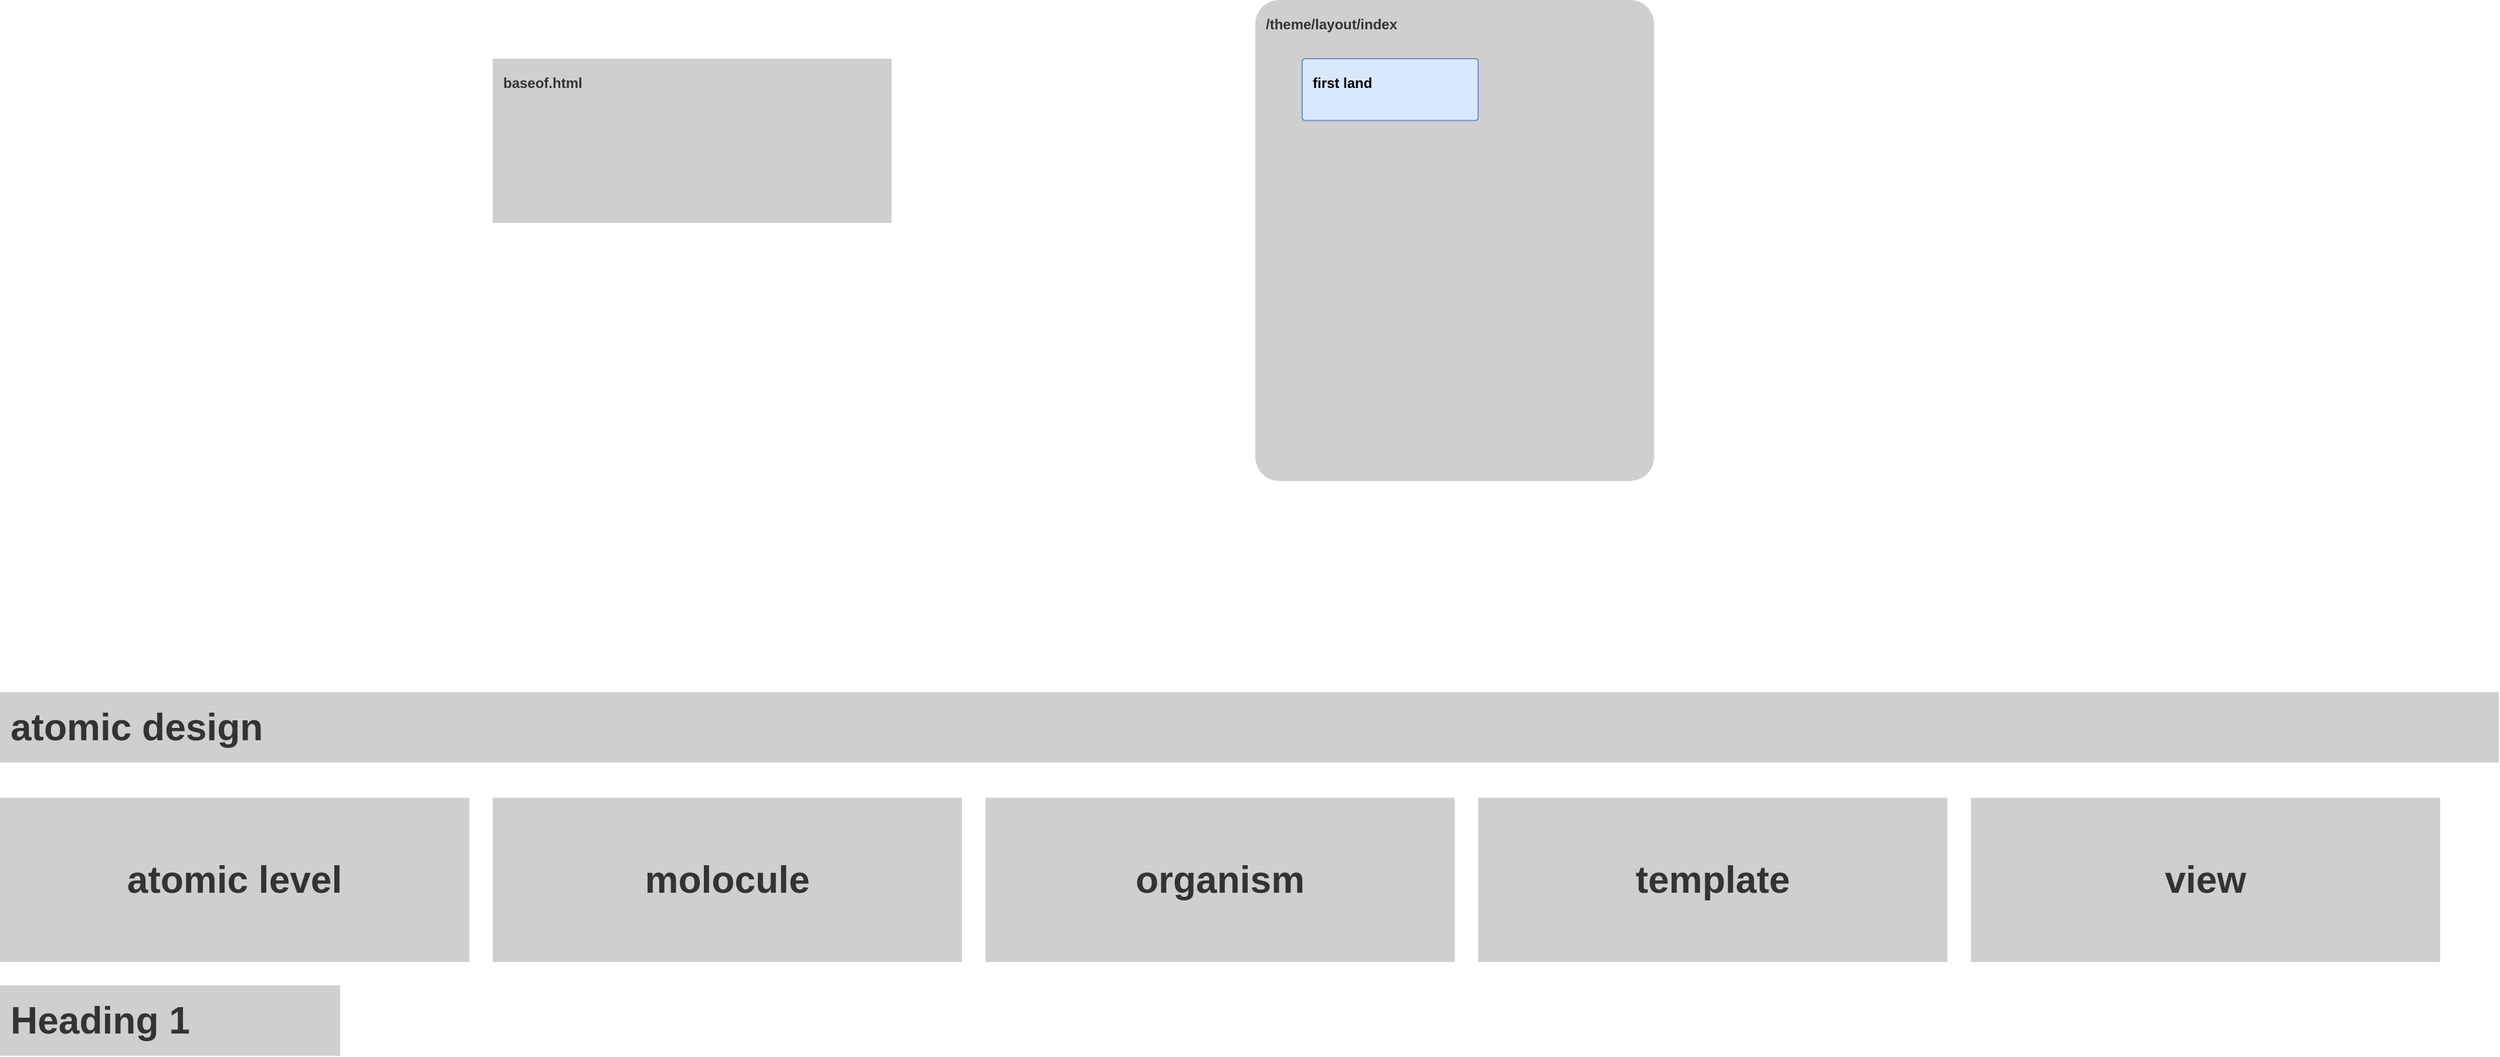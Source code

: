 <mxfile version="14.7.8" type="github" pages="2">
  <diagram name="Tracking my theme inheritance" id="qegTBdjG4L62mmGAeBqi">
    <mxGraphModel dx="3540" dy="2180" grid="1" gridSize="10" guides="1" tooltips="1" connect="1" arrows="1" fold="1" page="1" pageScale="1" pageWidth="850" pageHeight="1100" math="0" shadow="0">
      <root>
        <mxCell id="09sq7gRQMhWIal_bmaek-0" />
        <mxCell id="09sq7gRQMhWIal_bmaek-1" parent="09sq7gRQMhWIal_bmaek-0" />
        <mxCell id="CH0xojQbbbADZ-7QYrCj-3" value="/theme/layout/index" style="rounded=1;whiteSpace=wrap;html=1;fillColor=#CFCFCF;strokeColor=none;fontColor=#333333;fontStyle=1;spacing=9;arcSize=6;align=left;verticalAlign=top;collapsible=1;dropTarget=1;container=1;autosize=0;recursiveResize=0;" parent="09sq7gRQMhWIal_bmaek-1" vertex="1">
          <mxGeometry x="1250" y="80" width="340" height="410" as="geometry">
            <mxRectangle x="-110" y="430" width="90" height="40" as="alternateBounds" />
          </mxGeometry>
        </mxCell>
        <mxCell id="CH0xojQbbbADZ-7QYrCj-5" value="first land" style="rounded=1;whiteSpace=wrap;html=1;strokeColor=#6c8ebf;fontStyle=1;spacing=9;align=left;verticalAlign=top;arcSize=5;fillColor=#dae8fc;" parent="CH0xojQbbbADZ-7QYrCj-3" vertex="1">
          <mxGeometry x="40" y="49.997" width="150" height="52.769" as="geometry" />
        </mxCell>
        <mxCell id="CH0xojQbbbADZ-7QYrCj-10" value="baseof.html" style="rounded=0;whiteSpace=wrap;html=1;fillColor=#CFCFCF;strokeColor=none;fontColor=#333333;fontStyle=1;spacing=9;arcSize=2;align=left;verticalAlign=top;dropTarget=1;container=1;autosize=0;recursiveResize=0;collapsible=0;" parent="09sq7gRQMhWIal_bmaek-1" vertex="1">
          <mxGeometry x="600" y="130" width="340" height="140" as="geometry">
            <mxRectangle x="-110" y="430" width="90" height="40" as="alternateBounds" />
          </mxGeometry>
        </mxCell>
        <mxCell id="CtCteEP2aUgZUkR65v2v-1" value="atomic level" style="rounded=0;whiteSpace=wrap;html=1;fillColor=#CFCFCF;strokeColor=none;fontColor=#333333;fontStyle=1;spacing=9;arcSize=2;align=center;verticalAlign=middle;dropTarget=1;container=1;autosize=0;recursiveResize=0;collapsible=0;fontSize=32;" parent="09sq7gRQMhWIal_bmaek-1" vertex="1">
          <mxGeometry x="180" y="760" width="400" height="140" as="geometry">
            <mxRectangle x="-110" y="430" width="90" height="40" as="alternateBounds" />
          </mxGeometry>
        </mxCell>
        <mxCell id="CtCteEP2aUgZUkR65v2v-2" value="molocule" style="rounded=0;whiteSpace=wrap;html=1;fillColor=#CFCFCF;strokeColor=none;fontColor=#333333;fontStyle=1;spacing=9;arcSize=2;align=center;verticalAlign=middle;dropTarget=1;container=1;autosize=0;recursiveResize=0;collapsible=0;fontSize=32;" parent="09sq7gRQMhWIal_bmaek-1" vertex="1">
          <mxGeometry x="600" y="760" width="400" height="140" as="geometry">
            <mxRectangle x="-110" y="430" width="90" height="40" as="alternateBounds" />
          </mxGeometry>
        </mxCell>
        <mxCell id="CtCteEP2aUgZUkR65v2v-3" value="organism" style="rounded=0;whiteSpace=wrap;html=1;fillColor=#CFCFCF;strokeColor=none;fontColor=#333333;fontStyle=1;spacing=9;arcSize=2;align=center;verticalAlign=middle;dropTarget=1;container=1;autosize=0;recursiveResize=0;collapsible=0;fontSize=32;" parent="09sq7gRQMhWIal_bmaek-1" vertex="1">
          <mxGeometry x="1020" y="760" width="400" height="140" as="geometry">
            <mxRectangle x="-110" y="430" width="90" height="40" as="alternateBounds" />
          </mxGeometry>
        </mxCell>
        <mxCell id="CtCteEP2aUgZUkR65v2v-4" value="template" style="rounded=0;whiteSpace=wrap;html=1;fillColor=#CFCFCF;strokeColor=none;fontColor=#333333;fontStyle=1;spacing=9;arcSize=2;align=center;verticalAlign=middle;dropTarget=1;container=1;autosize=0;recursiveResize=0;collapsible=0;fontSize=32;" parent="09sq7gRQMhWIal_bmaek-1" vertex="1">
          <mxGeometry x="1440" y="760" width="400" height="140" as="geometry">
            <mxRectangle x="-110" y="430" width="90" height="40" as="alternateBounds" />
          </mxGeometry>
        </mxCell>
        <mxCell id="CtCteEP2aUgZUkR65v2v-5" value="view" style="rounded=0;whiteSpace=wrap;html=1;fillColor=#CFCFCF;strokeColor=none;fontColor=#333333;fontStyle=1;spacing=9;arcSize=2;align=center;verticalAlign=middle;dropTarget=1;container=1;autosize=0;recursiveResize=0;collapsible=0;fontSize=32;" parent="09sq7gRQMhWIal_bmaek-1" vertex="1">
          <mxGeometry x="1860" y="760" width="400" height="140" as="geometry">
            <mxRectangle x="-110" y="430" width="90" height="40" as="alternateBounds" />
          </mxGeometry>
        </mxCell>
        <mxCell id="CtCteEP2aUgZUkR65v2v-6" value="atomic design" style="rounded=0;whiteSpace=wrap;html=1;fillColor=#CFCFCF;strokeColor=none;fontColor=#333333;fontStyle=1;spacing=9;arcSize=2;align=left;verticalAlign=middle;dropTarget=1;container=1;autosize=0;recursiveResize=0;collapsible=0;fontSize=32;" parent="09sq7gRQMhWIal_bmaek-1" vertex="1">
          <mxGeometry x="180" y="670" width="2130" height="60" as="geometry">
            <mxRectangle x="-110" y="430" width="90" height="40" as="alternateBounds" />
          </mxGeometry>
        </mxCell>
        <mxCell id="CtCteEP2aUgZUkR65v2v-8" value="Heading 1" style="rounded=0;whiteSpace=wrap;html=1;fillColor=#CFCFCF;strokeColor=none;fontColor=#333333;fontStyle=1;spacing=9;arcSize=2;align=left;verticalAlign=middle;dropTarget=1;container=1;autosize=0;recursiveResize=0;collapsible=0;fontSize=32;" parent="09sq7gRQMhWIal_bmaek-1" vertex="1">
          <mxGeometry x="180" y="920" width="290" height="60" as="geometry">
            <mxRectangle x="-110" y="430" width="90" height="40" as="alternateBounds" />
          </mxGeometry>
        </mxCell>
      </root>
    </mxGraphModel>
  </diagram>
  <diagram id="MSSGYsJtzR-QYNbPrk31" name="decisions">
    <mxGraphModel dx="1609" dy="991" grid="1" gridSize="10" guides="1" tooltips="1" connect="1" arrows="1" fold="1" page="1" pageScale="1" pageWidth="850" pageHeight="1100" math="0" shadow="0">
      <root>
        <mxCell id="MpXqQDyjRl_6XkScYjr0-0" />
        <mxCell id="MpXqQDyjRl_6XkScYjr0-1" parent="MpXqQDyjRl_6XkScYjr0-0" />
        <mxCell id="MpXqQDyjRl_6XkScYjr0-7" value="next steps brainstorm" style="swimlane;html=0;startSize=70;childLayout=stackLayout;horizontalStack=0;stackBorder=8;stackSpacing=20;resizeLast=0;resizeParent=1;swimlaneLine=0;swimlaneFillColor=#ffffff;dropTarget=1;collapsible=0;container=1;verticalAlign=middle;fontSize=50;fontStyle=0;labelPosition=center;verticalLabelPosition=middle;align=center;fillColor=#5C5C5C;rounded=1;arcSize=2;fontColor=#E6E6E6;autosize=0;strokeWidth=6;perimeterSpacing=1;horizontal=1;allowArrows=0;strokeColor=none;shadow=1;" vertex="1" parent="MpXqQDyjRl_6XkScYjr0-1">
          <mxGeometry x="360" y="410" width="610" height="630" as="geometry" />
        </mxCell>
        <mxCell id="MpXqQDyjRl_6XkScYjr0-8" value="deploy to staging site on LAN" style="rounded=1;whiteSpace=wrap;html=1;fontSize=20;startSize=0;align=left;strokeColor=none;shadow=0;fillColor=#98A6ED;arcSize=12;" vertex="1" parent="MpXqQDyjRl_6XkScYjr0-7">
          <mxGeometry x="8" y="78" width="594" height="170" as="geometry" />
        </mxCell>
        <mxCell id="MpXqQDyjRl_6XkScYjr0-9" value="" style="rounded=1;whiteSpace=wrap;html=1;fontSize=12;align=center;strokeColor=none;fillColor=#B0BCCC;" vertex="1" parent="MpXqQDyjRl_6XkScYjr0-7">
          <mxGeometry x="8" y="268" width="594" height="220" as="geometry" />
        </mxCell>
      </root>
    </mxGraphModel>
  </diagram>
</mxfile>
